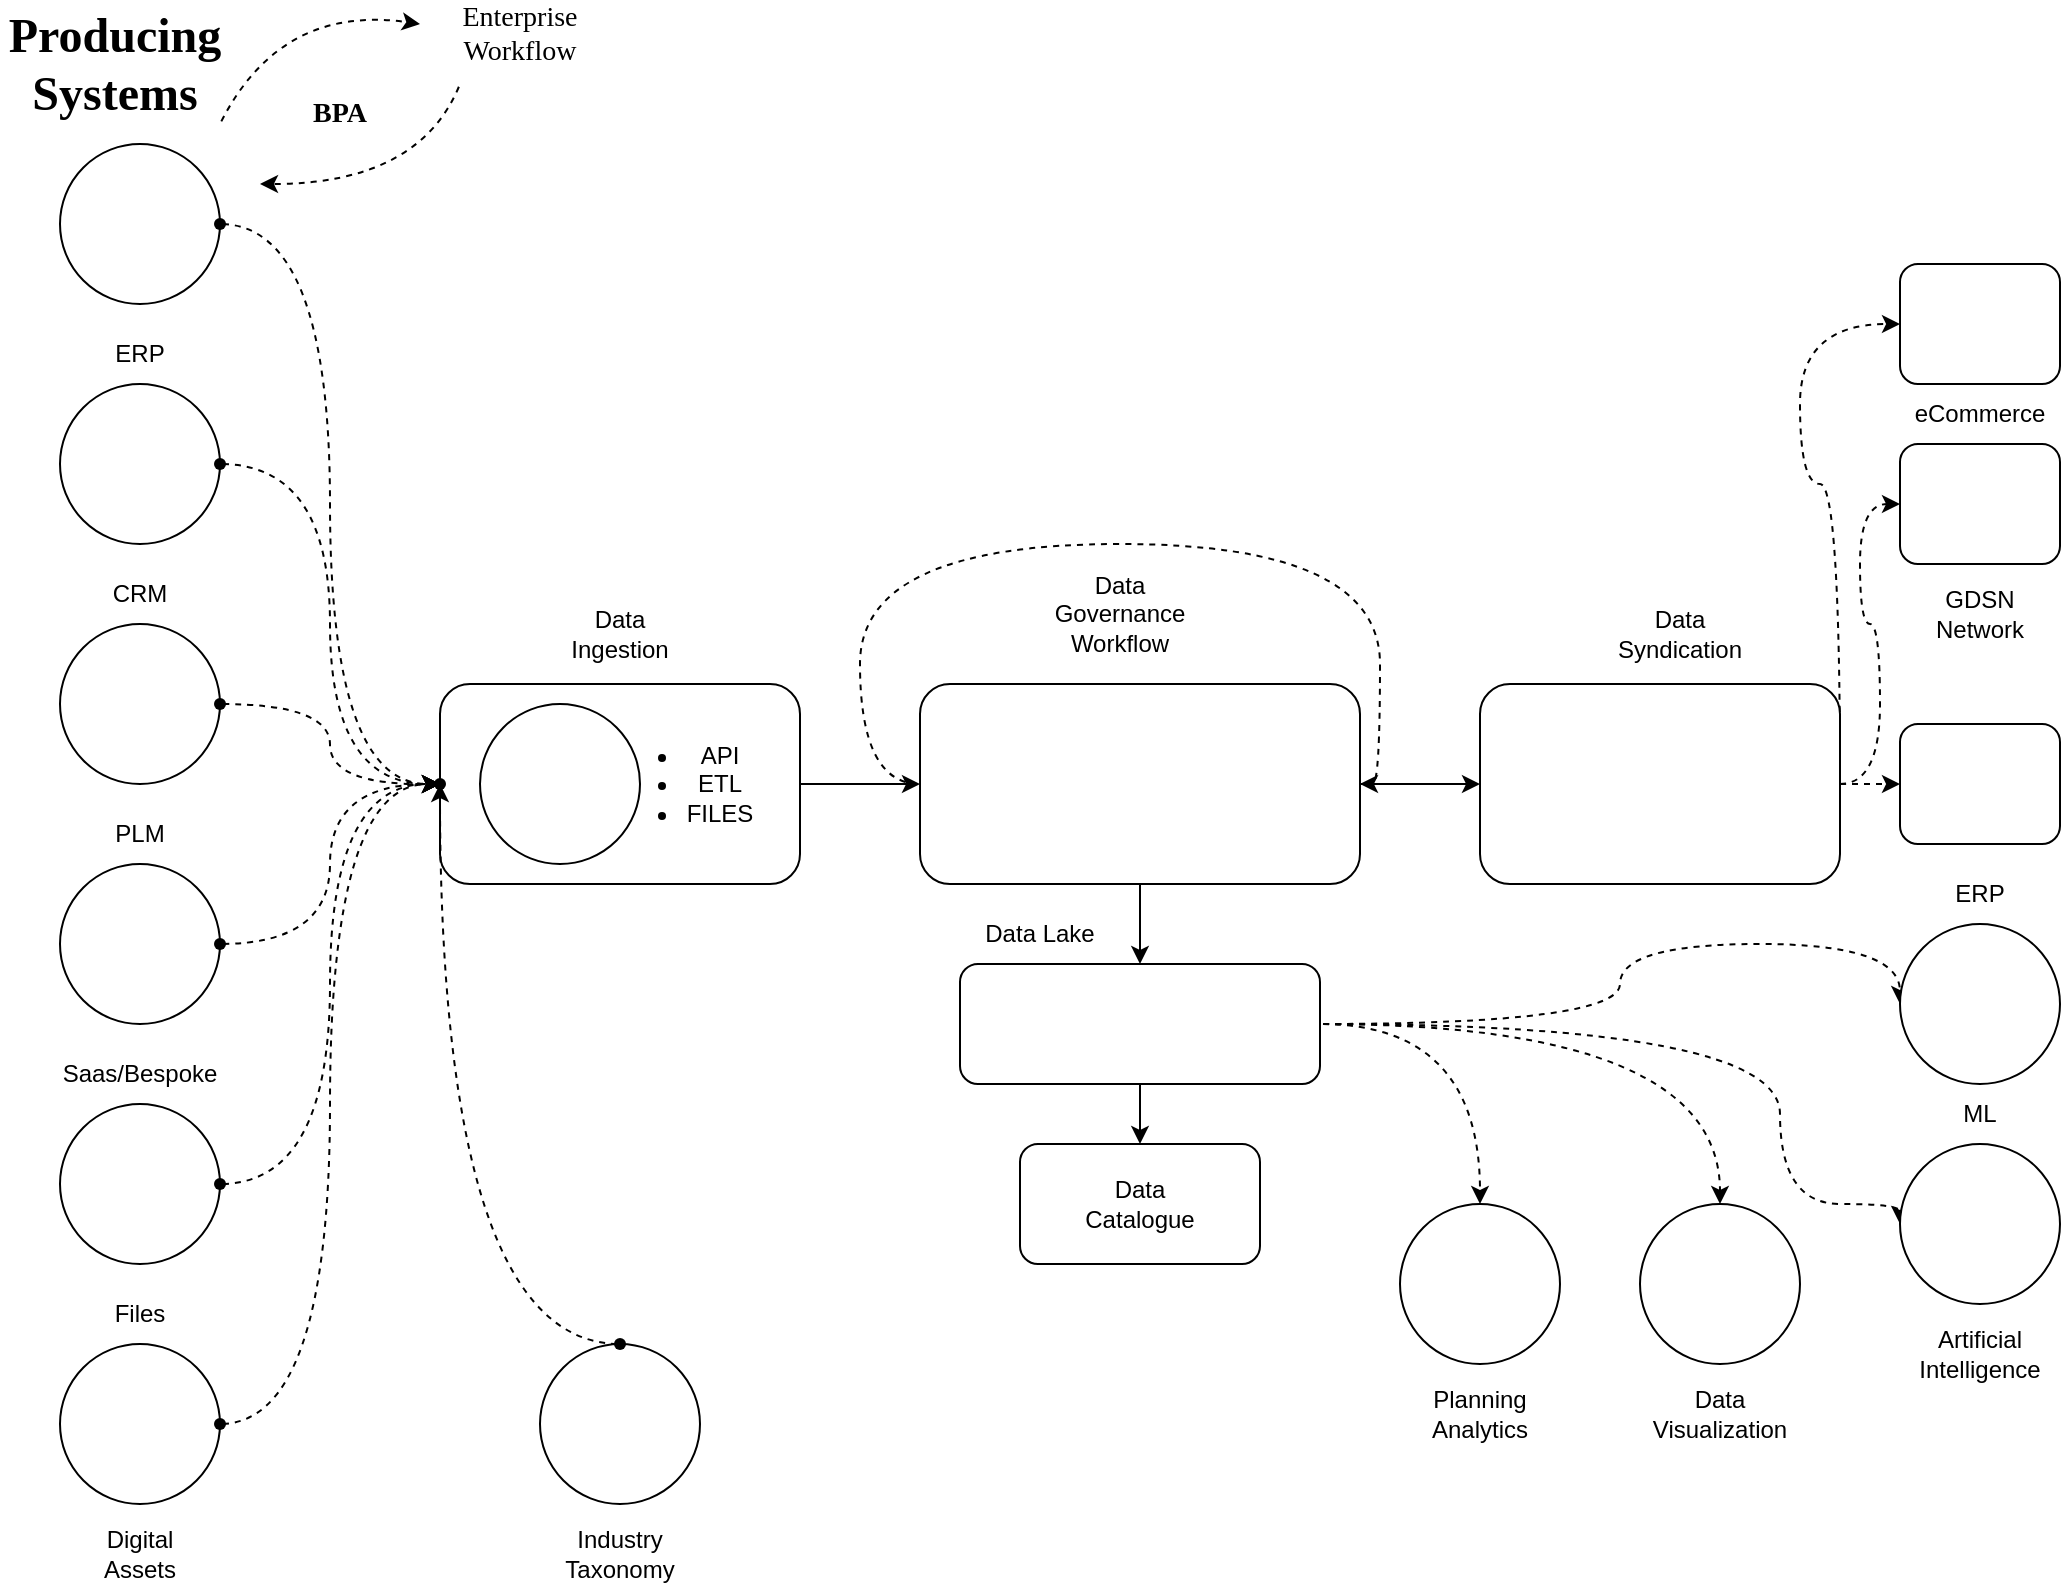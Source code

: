 <mxfile version="21.6.5" type="github">
  <diagram name="Page-1" id="KLkAqITSsvlnIgA2RV4J">
    <mxGraphModel dx="1434" dy="796" grid="1" gridSize="10" guides="1" tooltips="1" connect="1" arrows="1" fold="1" page="1" pageScale="1" pageWidth="1100" pageHeight="850" math="0" shadow="0">
      <root>
        <mxCell id="0" />
        <mxCell id="1" style="" parent="0" />
        <mxCell id="TGZRqsT9zt61rdjah82P-9" value="" style="rounded=1;whiteSpace=wrap;html=1;labelBackgroundColor=none;" parent="1" vertex="1">
          <mxGeometry x="260" y="370" width="180" height="100" as="geometry" />
        </mxCell>
        <mxCell id="TGZRqsT9zt61rdjah82P-1" value="" style="ellipse;whiteSpace=wrap;html=1;aspect=fixed;rounded=1;labelBackgroundColor=none;" parent="1" vertex="1">
          <mxGeometry x="70" y="100" width="80" height="80" as="geometry" />
        </mxCell>
        <mxCell id="TGZRqsT9zt61rdjah82P-16" style="edgeStyle=orthogonalEdgeStyle;curved=1;rounded=1;orthogonalLoop=1;jettySize=auto;html=1;exitX=1;exitY=0.5;exitDx=0;exitDy=0;entryX=0;entryY=0.5;entryDx=0;entryDy=0;labelBackgroundColor=none;fontColor=default;flowAnimation=1;dashed=1;" parent="1" source="TGZRqsT9zt61rdjah82P-2" target="TGZRqsT9zt61rdjah82P-9" edge="1">
          <mxGeometry relative="1" as="geometry" />
        </mxCell>
        <mxCell id="TGZRqsT9zt61rdjah82P-2" value="" style="ellipse;whiteSpace=wrap;html=1;aspect=fixed;rounded=1;labelBackgroundColor=none;" parent="1" vertex="1">
          <mxGeometry x="70" y="220" width="80" height="80" as="geometry" />
        </mxCell>
        <mxCell id="TGZRqsT9zt61rdjah82P-17" style="edgeStyle=orthogonalEdgeStyle;curved=1;rounded=1;orthogonalLoop=1;jettySize=auto;html=1;exitX=1;exitY=0.5;exitDx=0;exitDy=0;labelBackgroundColor=none;fontColor=default;flowAnimation=1;dashed=1;" parent="1" source="TGZRqsT9zt61rdjah82P-3" edge="1">
          <mxGeometry relative="1" as="geometry">
            <mxPoint x="260" y="420" as="targetPoint" />
          </mxGeometry>
        </mxCell>
        <mxCell id="TGZRqsT9zt61rdjah82P-3" value="" style="ellipse;whiteSpace=wrap;html=1;aspect=fixed;rounded=1;labelBackgroundColor=none;" parent="1" vertex="1">
          <mxGeometry x="70" y="340" width="80" height="80" as="geometry" />
        </mxCell>
        <mxCell id="TGZRqsT9zt61rdjah82P-18" style="edgeStyle=orthogonalEdgeStyle;curved=1;rounded=1;orthogonalLoop=1;jettySize=auto;html=1;exitX=1;exitY=0.5;exitDx=0;exitDy=0;entryX=0;entryY=0.5;entryDx=0;entryDy=0;labelBackgroundColor=none;fontColor=default;flowAnimation=1;dashed=1;" parent="1" source="TGZRqsT9zt61rdjah82P-4" target="TGZRqsT9zt61rdjah82P-9" edge="1">
          <mxGeometry relative="1" as="geometry" />
        </mxCell>
        <mxCell id="TGZRqsT9zt61rdjah82P-4" value="" style="ellipse;whiteSpace=wrap;html=1;aspect=fixed;rounded=1;labelBackgroundColor=none;" parent="1" vertex="1">
          <mxGeometry x="70" y="460" width="80" height="80" as="geometry" />
        </mxCell>
        <mxCell id="TGZRqsT9zt61rdjah82P-19" style="edgeStyle=orthogonalEdgeStyle;curved=1;rounded=1;orthogonalLoop=1;jettySize=auto;html=1;exitX=1;exitY=0.5;exitDx=0;exitDy=0;entryX=0;entryY=0.5;entryDx=0;entryDy=0;labelBackgroundColor=none;fontColor=default;flowAnimation=1;dashed=1;" parent="1" source="TGZRqsT9zt61rdjah82P-5" target="TGZRqsT9zt61rdjah82P-9" edge="1">
          <mxGeometry relative="1" as="geometry" />
        </mxCell>
        <mxCell id="TGZRqsT9zt61rdjah82P-5" value="" style="ellipse;whiteSpace=wrap;html=1;aspect=fixed;rounded=1;labelBackgroundColor=none;" parent="1" vertex="1">
          <mxGeometry x="70" y="580" width="80" height="80" as="geometry" />
        </mxCell>
        <mxCell id="TGZRqsT9zt61rdjah82P-20" style="edgeStyle=orthogonalEdgeStyle;curved=1;rounded=1;orthogonalLoop=1;jettySize=auto;html=1;exitX=1;exitY=0.5;exitDx=0;exitDy=0;entryX=0;entryY=0.5;entryDx=0;entryDy=0;labelBackgroundColor=none;fontColor=default;flowAnimation=1;dashed=1;" parent="1" source="TGZRqsT9zt61rdjah82P-6" target="TGZRqsT9zt61rdjah82P-9" edge="1">
          <mxGeometry relative="1" as="geometry" />
        </mxCell>
        <mxCell id="TGZRqsT9zt61rdjah82P-6" value="" style="ellipse;whiteSpace=wrap;html=1;aspect=fixed;rounded=1;labelBackgroundColor=none;" parent="1" vertex="1">
          <mxGeometry x="70" y="700" width="80" height="80" as="geometry" />
        </mxCell>
        <mxCell id="TGZRqsT9zt61rdjah82P-7" value="&lt;b&gt;&lt;font face=&quot;Tahoma&quot; style=&quot;font-size: 24px;&quot;&gt;Producing Systems&lt;/font&gt;&lt;/b&gt;" style="text;strokeColor=none;align=center;fillColor=none;html=1;verticalAlign=middle;whiteSpace=wrap;rounded=1;labelBackgroundColor=none;" parent="1" vertex="1">
          <mxGeometry x="40" y="30" width="115" height="60" as="geometry" />
        </mxCell>
        <mxCell id="TGZRqsT9zt61rdjah82P-8" value="" style="ellipse;whiteSpace=wrap;html=1;aspect=fixed;rounded=1;labelBackgroundColor=none;" parent="1" vertex="1">
          <mxGeometry x="280" y="380" width="80" height="80" as="geometry" />
        </mxCell>
        <mxCell id="XL4OVjTa5ghmgNBOTHWQ-26" style="edgeStyle=none;rounded=0;orthogonalLoop=1;jettySize=auto;html=1;entryX=0;entryY=0.5;entryDx=0;entryDy=0;exitX=1;exitY=0.5;exitDx=0;exitDy=0;flowAnimation=0;" parent="1" source="TGZRqsT9zt61rdjah82P-9" target="XL4OVjTa5ghmgNBOTHWQ-2" edge="1">
          <mxGeometry relative="1" as="geometry">
            <mxPoint x="450" y="420" as="sourcePoint" />
          </mxGeometry>
        </mxCell>
        <mxCell id="TGZRqsT9zt61rdjah82P-11" value="&lt;ul&gt;&lt;li&gt;API&lt;/li&gt;&lt;li&gt;ETL&lt;/li&gt;&lt;li&gt;FILES&lt;/li&gt;&lt;/ul&gt;" style="text;strokeColor=none;align=center;fillColor=none;html=1;verticalAlign=middle;whiteSpace=wrap;rounded=1;labelBackgroundColor=none;" parent="1" vertex="1">
          <mxGeometry x="330" y="395" width="100" height="50" as="geometry" />
        </mxCell>
        <mxCell id="TGZRqsT9zt61rdjah82P-12" value="Data Ingestion" style="text;strokeColor=none;align=center;fillColor=none;html=1;verticalAlign=middle;whiteSpace=wrap;rounded=1;labelBackgroundColor=none;" parent="1" vertex="1">
          <mxGeometry x="320" y="330" width="60" height="30" as="geometry" />
        </mxCell>
        <mxCell id="TGZRqsT9zt61rdjah82P-15" style="edgeStyle=orthogonalEdgeStyle;curved=1;rounded=1;orthogonalLoop=1;jettySize=auto;html=1;exitX=1;exitY=0.5;exitDx=0;exitDy=0;entryX=0;entryY=0.5;entryDx=0;entryDy=0;shadow=0;labelBackgroundColor=none;fontColor=default;flowAnimation=1;dashed=1;" parent="1" source="TGZRqsT9zt61rdjah82P-1" target="TGZRqsT9zt61rdjah82P-9" edge="1">
          <mxGeometry relative="1" as="geometry" />
        </mxCell>
        <mxCell id="TGZRqsT9zt61rdjah82P-39" style="edgeStyle=orthogonalEdgeStyle;curved=1;rounded=1;orthogonalLoop=1;jettySize=auto;html=1;exitDx=0;exitDy=0;entryX=0;entryY=0.5;entryDx=0;entryDy=0;shape=link;labelBackgroundColor=none;fontColor=default;flowAnimation=1;" parent="1" source="TGZRqsT9zt61rdjah82P-55" target="TGZRqsT9zt61rdjah82P-9" edge="1">
          <mxGeometry relative="1" as="geometry" />
        </mxCell>
        <mxCell id="TGZRqsT9zt61rdjah82P-38" value="" style="ellipse;whiteSpace=wrap;html=1;aspect=fixed;rounded=1;labelBackgroundColor=none;" parent="1" vertex="1">
          <mxGeometry x="310" y="700" width="80" height="80" as="geometry" />
        </mxCell>
        <mxCell id="TGZRqsT9zt61rdjah82P-40" value="ERP" style="text;strokeColor=none;align=center;fillColor=none;html=1;verticalAlign=middle;whiteSpace=wrap;rounded=1;labelBackgroundColor=none;" parent="1" vertex="1">
          <mxGeometry x="80" y="190" width="60" height="30" as="geometry" />
        </mxCell>
        <mxCell id="TGZRqsT9zt61rdjah82P-41" value="CRM" style="text;strokeColor=none;align=center;fillColor=none;html=1;verticalAlign=middle;whiteSpace=wrap;rounded=1;labelBackgroundColor=none;" parent="1" vertex="1">
          <mxGeometry x="80" y="310" width="60" height="30" as="geometry" />
        </mxCell>
        <mxCell id="TGZRqsT9zt61rdjah82P-42" value="PLM" style="text;strokeColor=none;align=center;fillColor=none;html=1;verticalAlign=middle;whiteSpace=wrap;rounded=1;labelBackgroundColor=none;" parent="1" vertex="1">
          <mxGeometry x="80" y="430" width="60" height="30" as="geometry" />
        </mxCell>
        <mxCell id="TGZRqsT9zt61rdjah82P-43" value="Saas/Bespoke" style="text;strokeColor=none;align=center;fillColor=none;html=1;verticalAlign=middle;whiteSpace=wrap;rounded=1;labelBackgroundColor=none;" parent="1" vertex="1">
          <mxGeometry x="80" y="550" width="60" height="30" as="geometry" />
        </mxCell>
        <mxCell id="TGZRqsT9zt61rdjah82P-44" value="Files" style="text;strokeColor=none;align=center;fillColor=none;html=1;verticalAlign=middle;whiteSpace=wrap;rounded=1;labelBackgroundColor=none;" parent="1" vertex="1">
          <mxGeometry x="80" y="670" width="60" height="30" as="geometry" />
        </mxCell>
        <mxCell id="TGZRqsT9zt61rdjah82P-45" value="Digital Assets" style="text;strokeColor=none;align=center;fillColor=none;html=1;verticalAlign=middle;whiteSpace=wrap;rounded=1;labelBackgroundColor=none;" parent="1" vertex="1">
          <mxGeometry x="80" y="790" width="60" height="30" as="geometry" />
        </mxCell>
        <mxCell id="TGZRqsT9zt61rdjah82P-46" value="Industry Taxonomy" style="text;strokeColor=none;align=center;fillColor=none;html=1;verticalAlign=middle;whiteSpace=wrap;rounded=1;labelBackgroundColor=none;" parent="1" vertex="1">
          <mxGeometry x="320" y="790" width="60" height="30" as="geometry" />
        </mxCell>
        <mxCell id="TGZRqsT9zt61rdjah82P-47" value="&lt;b&gt;&lt;font style=&quot;font-size: 14px;&quot; face=&quot;Tahoma&quot;&gt;BPA&lt;/font&gt;&lt;/b&gt;" style="text;strokeColor=none;align=center;fillColor=none;html=1;verticalAlign=middle;whiteSpace=wrap;rounded=1;labelBackgroundColor=none;" parent="1" vertex="1">
          <mxGeometry x="180" y="70" width="60" height="30" as="geometry" />
        </mxCell>
        <mxCell id="TGZRqsT9zt61rdjah82P-49" value="" style="shape=waypoint;fillStyle=solid;size=6;pointerEvents=1;points=[];fillColor=none;resizable=0;rotatable=0;perimeter=centerPerimeter;snapToPoint=1;rounded=1;labelBackgroundColor=none;" parent="1" vertex="1">
          <mxGeometry x="140" y="130" width="20" height="20" as="geometry" />
        </mxCell>
        <mxCell id="TGZRqsT9zt61rdjah82P-50" value="" style="shape=waypoint;fillStyle=solid;size=6;pointerEvents=1;points=[];fillColor=none;resizable=0;rotatable=0;perimeter=centerPerimeter;snapToPoint=1;rounded=1;labelBackgroundColor=none;" parent="1" vertex="1">
          <mxGeometry x="140" y="250" width="20" height="20" as="geometry" />
        </mxCell>
        <mxCell id="TGZRqsT9zt61rdjah82P-51" value="" style="shape=waypoint;fillStyle=solid;size=6;pointerEvents=1;points=[];fillColor=none;resizable=0;rotatable=0;perimeter=centerPerimeter;snapToPoint=1;rounded=1;labelBackgroundColor=none;" parent="1" vertex="1">
          <mxGeometry x="140" y="370" width="20" height="20" as="geometry" />
        </mxCell>
        <mxCell id="TGZRqsT9zt61rdjah82P-52" value="" style="shape=waypoint;fillStyle=solid;size=6;pointerEvents=1;points=[];fillColor=none;resizable=0;rotatable=0;perimeter=centerPerimeter;snapToPoint=1;rounded=1;labelBackgroundColor=none;" parent="1" vertex="1">
          <mxGeometry x="140" y="490" width="20" height="20" as="geometry" />
        </mxCell>
        <mxCell id="TGZRqsT9zt61rdjah82P-53" value="" style="shape=waypoint;fillStyle=solid;size=6;pointerEvents=1;points=[];fillColor=none;resizable=0;rotatable=0;perimeter=centerPerimeter;snapToPoint=1;rounded=1;labelBackgroundColor=none;" parent="1" vertex="1">
          <mxGeometry x="140" y="610" width="20" height="20" as="geometry" />
        </mxCell>
        <mxCell id="TGZRqsT9zt61rdjah82P-54" value="" style="shape=waypoint;fillStyle=solid;size=6;pointerEvents=1;points=[];fillColor=none;resizable=0;rotatable=0;perimeter=centerPerimeter;snapToPoint=1;rounded=1;labelBackgroundColor=none;" parent="1" vertex="1">
          <mxGeometry x="140" y="730" width="20" height="20" as="geometry" />
        </mxCell>
        <mxCell id="TGZRqsT9zt61rdjah82P-57" value="" style="edgeStyle=orthogonalEdgeStyle;curved=1;rounded=1;orthogonalLoop=1;jettySize=auto;html=1;exitDx=0;exitDy=0;entryDx=0;entryDy=0;labelBackgroundColor=none;fontColor=default;flowAnimation=1;dashed=1;" parent="1" source="TGZRqsT9zt61rdjah82P-58" target="TGZRqsT9zt61rdjah82P-55" edge="1">
          <mxGeometry relative="1" as="geometry">
            <mxPoint x="350" y="700" as="sourcePoint" />
            <mxPoint x="260" y="420" as="targetPoint" />
          </mxGeometry>
        </mxCell>
        <mxCell id="TGZRqsT9zt61rdjah82P-55" value="" style="shape=waypoint;fillStyle=solid;size=6;pointerEvents=1;points=[];fillColor=none;resizable=0;rotatable=0;perimeter=centerPerimeter;snapToPoint=1;rounded=1;labelBackgroundColor=none;" parent="1" vertex="1">
          <mxGeometry x="250" y="410" width="20" height="20" as="geometry" />
        </mxCell>
        <mxCell id="TGZRqsT9zt61rdjah82P-59" value="" style="edgeStyle=orthogonalEdgeStyle;curved=1;rounded=1;orthogonalLoop=1;jettySize=auto;html=1;exitX=0.5;exitY=0;exitDx=0;exitDy=0;entryDx=0;entryDy=0;shape=link;labelBackgroundColor=none;fontColor=default;flowAnimation=1;" parent="1" source="TGZRqsT9zt61rdjah82P-38" target="TGZRqsT9zt61rdjah82P-58" edge="1">
          <mxGeometry relative="1" as="geometry">
            <mxPoint x="350" y="700" as="sourcePoint" />
            <mxPoint x="260" y="420" as="targetPoint" />
          </mxGeometry>
        </mxCell>
        <mxCell id="TGZRqsT9zt61rdjah82P-58" value="" style="shape=waypoint;fillStyle=solid;size=6;pointerEvents=1;points=[];fillColor=none;resizable=0;rotatable=0;perimeter=centerPerimeter;snapToPoint=1;rounded=1;labelBackgroundColor=none;" parent="1" vertex="1">
          <mxGeometry x="340" y="690" width="20" height="20" as="geometry" />
        </mxCell>
        <mxCell id="TGZRqsT9zt61rdjah82P-71" value="&lt;font style=&quot;font-size: 14px;&quot; face=&quot;Tahoma&quot;&gt;Enterprise Workflow&lt;/font&gt;" style="text;strokeColor=none;align=center;fillColor=none;html=1;verticalAlign=middle;whiteSpace=wrap;rounded=1;labelBackgroundColor=none;" parent="1" vertex="1">
          <mxGeometry x="270" y="30" width="60" height="30" as="geometry" />
        </mxCell>
        <mxCell id="joJ1jxcp3FLAG_NwimTS-17" style="edgeStyle=orthogonalEdgeStyle;rounded=0;orthogonalLoop=1;jettySize=auto;html=1;exitX=0.5;exitY=1;exitDx=0;exitDy=0;entryX=0.5;entryY=0;entryDx=0;entryDy=0;" edge="1" parent="1" source="XL4OVjTa5ghmgNBOTHWQ-2" target="joJ1jxcp3FLAG_NwimTS-2">
          <mxGeometry relative="1" as="geometry" />
        </mxCell>
        <mxCell id="joJ1jxcp3FLAG_NwimTS-18" style="edgeStyle=orthogonalEdgeStyle;rounded=0;orthogonalLoop=1;jettySize=auto;html=1;exitX=1;exitY=0.5;exitDx=0;exitDy=0;entryX=0;entryY=0.5;entryDx=0;entryDy=0;" edge="1" parent="1" source="XL4OVjTa5ghmgNBOTHWQ-2" target="joJ1jxcp3FLAG_NwimTS-1">
          <mxGeometry relative="1" as="geometry" />
        </mxCell>
        <mxCell id="XL4OVjTa5ghmgNBOTHWQ-2" value="" style="rounded=1;whiteSpace=wrap;html=1;labelBackgroundColor=none;" parent="1" vertex="1">
          <mxGeometry x="500" y="370" width="220" height="100" as="geometry" />
        </mxCell>
        <mxCell id="XL4OVjTa5ghmgNBOTHWQ-5" style="edgeStyle=orthogonalEdgeStyle;curved=1;rounded=0;orthogonalLoop=1;jettySize=auto;html=1;exitX=0;exitY=0.5;exitDx=0;exitDy=0;entryX=1;entryY=0.5;entryDx=0;entryDy=0;fontColor=default;dashed=1;flowAnimation=1;labelBackgroundColor=none;" parent="1" source="XL4OVjTa5ghmgNBOTHWQ-2" target="XL4OVjTa5ghmgNBOTHWQ-2" edge="1">
          <mxGeometry relative="1" as="geometry">
            <Array as="points">
              <mxPoint x="470" y="420" />
              <mxPoint x="470" y="300" />
              <mxPoint x="730" y="300" />
              <mxPoint x="730" y="420" />
            </Array>
          </mxGeometry>
        </mxCell>
        <mxCell id="XL4OVjTa5ghmgNBOTHWQ-6" value="Data Governance Workflow" style="text;strokeColor=none;align=center;fillColor=none;html=1;verticalAlign=middle;whiteSpace=wrap;rounded=1;labelBackgroundColor=none;" parent="1" vertex="1">
          <mxGeometry x="570" y="320" width="60" height="30" as="geometry" />
        </mxCell>
        <mxCell id="XL4OVjTa5ghmgNBOTHWQ-21" value="" style="endArrow=classic;html=1;curved=1;dashed=1;flowAnimation=1;" parent="1" edge="1">
          <mxGeometry width="50" height="50" relative="1" as="geometry">
            <mxPoint x="270" y="70" as="sourcePoint" />
            <mxPoint x="170" y="120" as="targetPoint" />
            <Array as="points">
              <mxPoint x="250" y="120" />
            </Array>
          </mxGeometry>
        </mxCell>
        <mxCell id="XL4OVjTa5ghmgNBOTHWQ-22" value="" style="endArrow=classic;html=1;dashed=1;curved=1;flowAnimation=1;" parent="1" edge="1">
          <mxGeometry width="50" height="50" relative="1" as="geometry">
            <mxPoint x="150" y="90" as="sourcePoint" />
            <mxPoint x="250" y="40" as="targetPoint" />
            <Array as="points">
              <mxPoint x="180" y="30" />
            </Array>
          </mxGeometry>
        </mxCell>
        <mxCell id="joJ1jxcp3FLAG_NwimTS-19" style="edgeStyle=orthogonalEdgeStyle;rounded=0;orthogonalLoop=1;jettySize=auto;html=1;exitX=1;exitY=0.5;exitDx=0;exitDy=0;entryX=0;entryY=0.5;entryDx=0;entryDy=0;dashed=1;" edge="1" parent="1" source="joJ1jxcp3FLAG_NwimTS-1" target="joJ1jxcp3FLAG_NwimTS-6">
          <mxGeometry relative="1" as="geometry" />
        </mxCell>
        <mxCell id="joJ1jxcp3FLAG_NwimTS-20" style="edgeStyle=orthogonalEdgeStyle;orthogonalLoop=1;jettySize=auto;html=1;exitX=1;exitY=0.5;exitDx=0;exitDy=0;entryX=0;entryY=0.5;entryDx=0;entryDy=0;curved=1;dashed=1;" edge="1" parent="1" source="joJ1jxcp3FLAG_NwimTS-1" target="joJ1jxcp3FLAG_NwimTS-5">
          <mxGeometry relative="1" as="geometry" />
        </mxCell>
        <mxCell id="joJ1jxcp3FLAG_NwimTS-21" style="edgeStyle=orthogonalEdgeStyle;orthogonalLoop=1;jettySize=auto;html=1;exitX=1;exitY=0.5;exitDx=0;exitDy=0;entryX=0;entryY=0.5;entryDx=0;entryDy=0;curved=1;dashed=1;" edge="1" parent="1" source="joJ1jxcp3FLAG_NwimTS-1" target="joJ1jxcp3FLAG_NwimTS-4">
          <mxGeometry relative="1" as="geometry">
            <Array as="points">
              <mxPoint x="960" y="270" />
              <mxPoint x="940" y="270" />
              <mxPoint x="940" y="190" />
            </Array>
          </mxGeometry>
        </mxCell>
        <mxCell id="joJ1jxcp3FLAG_NwimTS-1" value="" style="rounded=1;whiteSpace=wrap;html=1;labelBackgroundColor=none;" vertex="1" parent="1">
          <mxGeometry x="780" y="370" width="180" height="100" as="geometry" />
        </mxCell>
        <mxCell id="joJ1jxcp3FLAG_NwimTS-12" style="edgeStyle=orthogonalEdgeStyle;orthogonalLoop=1;jettySize=auto;html=1;exitX=1;exitY=0.5;exitDx=0;exitDy=0;entryX=0.5;entryY=0;entryDx=0;entryDy=0;curved=1;dashed=1;flowAnimation=1;" edge="1" parent="1" source="joJ1jxcp3FLAG_NwimTS-2" target="joJ1jxcp3FLAG_NwimTS-10">
          <mxGeometry relative="1" as="geometry" />
        </mxCell>
        <mxCell id="joJ1jxcp3FLAG_NwimTS-13" style="edgeStyle=orthogonalEdgeStyle;orthogonalLoop=1;jettySize=auto;html=1;exitX=1;exitY=0.5;exitDx=0;exitDy=0;entryX=0.5;entryY=0;entryDx=0;entryDy=0;dashed=1;curved=1;flowAnimation=1;" edge="1" parent="1" source="joJ1jxcp3FLAG_NwimTS-2" target="joJ1jxcp3FLAG_NwimTS-9">
          <mxGeometry relative="1" as="geometry" />
        </mxCell>
        <mxCell id="joJ1jxcp3FLAG_NwimTS-14" style="edgeStyle=orthogonalEdgeStyle;orthogonalLoop=1;jettySize=auto;html=1;exitX=1;exitY=0.5;exitDx=0;exitDy=0;entryX=0;entryY=0.5;entryDx=0;entryDy=0;dashed=1;curved=1;flowAnimation=1;" edge="1" parent="1" source="joJ1jxcp3FLAG_NwimTS-2" target="joJ1jxcp3FLAG_NwimTS-8">
          <mxGeometry relative="1" as="geometry">
            <Array as="points">
              <mxPoint x="930" y="540" />
              <mxPoint x="930" y="630" />
            </Array>
          </mxGeometry>
        </mxCell>
        <mxCell id="joJ1jxcp3FLAG_NwimTS-15" style="edgeStyle=orthogonalEdgeStyle;orthogonalLoop=1;jettySize=auto;html=1;exitX=1;exitY=0.5;exitDx=0;exitDy=0;entryX=0;entryY=0.5;entryDx=0;entryDy=0;dashed=1;curved=1;flowAnimation=1;" edge="1" parent="1" source="joJ1jxcp3FLAG_NwimTS-2" target="joJ1jxcp3FLAG_NwimTS-7">
          <mxGeometry relative="1" as="geometry">
            <Array as="points">
              <mxPoint x="850" y="540" />
              <mxPoint x="850" y="500" />
              <mxPoint x="990" y="500" />
            </Array>
          </mxGeometry>
        </mxCell>
        <mxCell id="joJ1jxcp3FLAG_NwimTS-16" style="edgeStyle=orthogonalEdgeStyle;rounded=0;orthogonalLoop=1;jettySize=auto;html=1;exitX=0.5;exitY=1;exitDx=0;exitDy=0;entryX=0.5;entryY=0;entryDx=0;entryDy=0;" edge="1" parent="1" source="joJ1jxcp3FLAG_NwimTS-2" target="joJ1jxcp3FLAG_NwimTS-3">
          <mxGeometry relative="1" as="geometry" />
        </mxCell>
        <mxCell id="joJ1jxcp3FLAG_NwimTS-2" value="" style="rounded=1;whiteSpace=wrap;html=1;" vertex="1" parent="1">
          <mxGeometry x="520" y="510" width="180" height="60" as="geometry" />
        </mxCell>
        <object label="" id="joJ1jxcp3FLAG_NwimTS-3">
          <mxCell style="rounded=1;whiteSpace=wrap;html=1;imageWidth=24;" vertex="1" parent="1">
            <mxGeometry x="550" y="600" width="120" height="60" as="geometry" />
          </mxCell>
        </object>
        <mxCell id="joJ1jxcp3FLAG_NwimTS-4" value="" style="rounded=1;whiteSpace=wrap;html=1;" vertex="1" parent="1">
          <mxGeometry x="990" y="160" width="80" height="60" as="geometry" />
        </mxCell>
        <mxCell id="joJ1jxcp3FLAG_NwimTS-5" value="" style="rounded=1;whiteSpace=wrap;html=1;" vertex="1" parent="1">
          <mxGeometry x="990" y="250" width="80" height="60" as="geometry" />
        </mxCell>
        <mxCell id="joJ1jxcp3FLAG_NwimTS-6" value="" style="rounded=1;whiteSpace=wrap;html=1;" vertex="1" parent="1">
          <mxGeometry x="990" y="390" width="80" height="60" as="geometry" />
        </mxCell>
        <mxCell id="joJ1jxcp3FLAG_NwimTS-7" value="" style="ellipse;whiteSpace=wrap;html=1;aspect=fixed;rounded=1;labelBackgroundColor=none;" vertex="1" parent="1">
          <mxGeometry x="990" y="490" width="80" height="80" as="geometry" />
        </mxCell>
        <mxCell id="joJ1jxcp3FLAG_NwimTS-8" value="" style="ellipse;whiteSpace=wrap;html=1;aspect=fixed;rounded=1;labelBackgroundColor=none;" vertex="1" parent="1">
          <mxGeometry x="990" y="600" width="80" height="80" as="geometry" />
        </mxCell>
        <mxCell id="joJ1jxcp3FLAG_NwimTS-9" value="" style="ellipse;whiteSpace=wrap;html=1;aspect=fixed;rounded=1;labelBackgroundColor=none;" vertex="1" parent="1">
          <mxGeometry x="860" y="630" width="80" height="80" as="geometry" />
        </mxCell>
        <mxCell id="joJ1jxcp3FLAG_NwimTS-10" value="" style="ellipse;whiteSpace=wrap;html=1;aspect=fixed;rounded=1;labelBackgroundColor=none;" vertex="1" parent="1">
          <mxGeometry x="740" y="630" width="80" height="80" as="geometry" />
        </mxCell>
        <mxCell id="joJ1jxcp3FLAG_NwimTS-22" value="Data Lake" style="text;strokeColor=none;align=center;fillColor=none;html=1;verticalAlign=middle;whiteSpace=wrap;rounded=0;" vertex="1" parent="1">
          <mxGeometry x="530" y="480" width="60" height="30" as="geometry" />
        </mxCell>
        <mxCell id="joJ1jxcp3FLAG_NwimTS-24" value="Data Catalogue" style="text;strokeColor=none;align=center;fillColor=none;html=1;verticalAlign=middle;whiteSpace=wrap;rounded=0;" vertex="1" parent="1">
          <mxGeometry x="580" y="615" width="60" height="30" as="geometry" />
        </mxCell>
        <mxCell id="joJ1jxcp3FLAG_NwimTS-26" value="Planning Analytics" style="text;strokeColor=none;align=center;fillColor=none;html=1;verticalAlign=middle;whiteSpace=wrap;rounded=0;" vertex="1" parent="1">
          <mxGeometry x="750" y="720" width="60" height="30" as="geometry" />
        </mxCell>
        <mxCell id="joJ1jxcp3FLAG_NwimTS-27" value="Data Visualization" style="text;strokeColor=none;align=center;fillColor=none;html=1;verticalAlign=middle;whiteSpace=wrap;rounded=0;" vertex="1" parent="1">
          <mxGeometry x="870" y="720" width="60" height="30" as="geometry" />
        </mxCell>
        <mxCell id="joJ1jxcp3FLAG_NwimTS-28" value="Artificial Intelligence" style="text;strokeColor=none;align=center;fillColor=none;html=1;verticalAlign=middle;whiteSpace=wrap;rounded=0;" vertex="1" parent="1">
          <mxGeometry x="1000" y="690" width="60" height="30" as="geometry" />
        </mxCell>
        <mxCell id="joJ1jxcp3FLAG_NwimTS-29" value="ML" style="text;strokeColor=none;align=center;fillColor=none;html=1;verticalAlign=middle;whiteSpace=wrap;rounded=0;" vertex="1" parent="1">
          <mxGeometry x="1000" y="570" width="60" height="30" as="geometry" />
        </mxCell>
        <mxCell id="joJ1jxcp3FLAG_NwimTS-30" value="ERP" style="text;strokeColor=none;align=center;fillColor=none;html=1;verticalAlign=middle;whiteSpace=wrap;rounded=0;" vertex="1" parent="1">
          <mxGeometry x="1000" y="460" width="60" height="30" as="geometry" />
        </mxCell>
        <mxCell id="joJ1jxcp3FLAG_NwimTS-31" value="GDSN Network" style="text;strokeColor=none;align=center;fillColor=none;html=1;verticalAlign=middle;whiteSpace=wrap;rounded=0;" vertex="1" parent="1">
          <mxGeometry x="1000" y="320" width="60" height="30" as="geometry" />
        </mxCell>
        <mxCell id="joJ1jxcp3FLAG_NwimTS-32" value="eCommerce" style="text;strokeColor=none;align=center;fillColor=none;html=1;verticalAlign=middle;whiteSpace=wrap;rounded=0;" vertex="1" parent="1">
          <mxGeometry x="1000" y="220" width="60" height="30" as="geometry" />
        </mxCell>
        <mxCell id="joJ1jxcp3FLAG_NwimTS-33" value="Data Syndication" style="text;strokeColor=none;align=center;fillColor=none;html=1;verticalAlign=middle;whiteSpace=wrap;rounded=0;" vertex="1" parent="1">
          <mxGeometry x="850" y="330" width="60" height="30" as="geometry" />
        </mxCell>
        <mxCell id="joJ1jxcp3FLAG_NwimTS-38" value="" style="shape=image;imageAspect=0;aspect=fixed;verticalLabelPosition=bottom;verticalAlign=top;image=https://tse2.mm.bing.net/th/id/OIP.GW9D9kLyH9Wl-kzZYCd9bQHaH5?pid=ImgDet&amp;rs=1;clipPath=inset(0.33% 0.35% 0% 0% round 26%);" vertex="1" parent="1">
          <mxGeometry x="85.96" y="114.42" width="48.07" height="51.15" as="geometry" />
        </mxCell>
      </root>
    </mxGraphModel>
  </diagram>
</mxfile>
